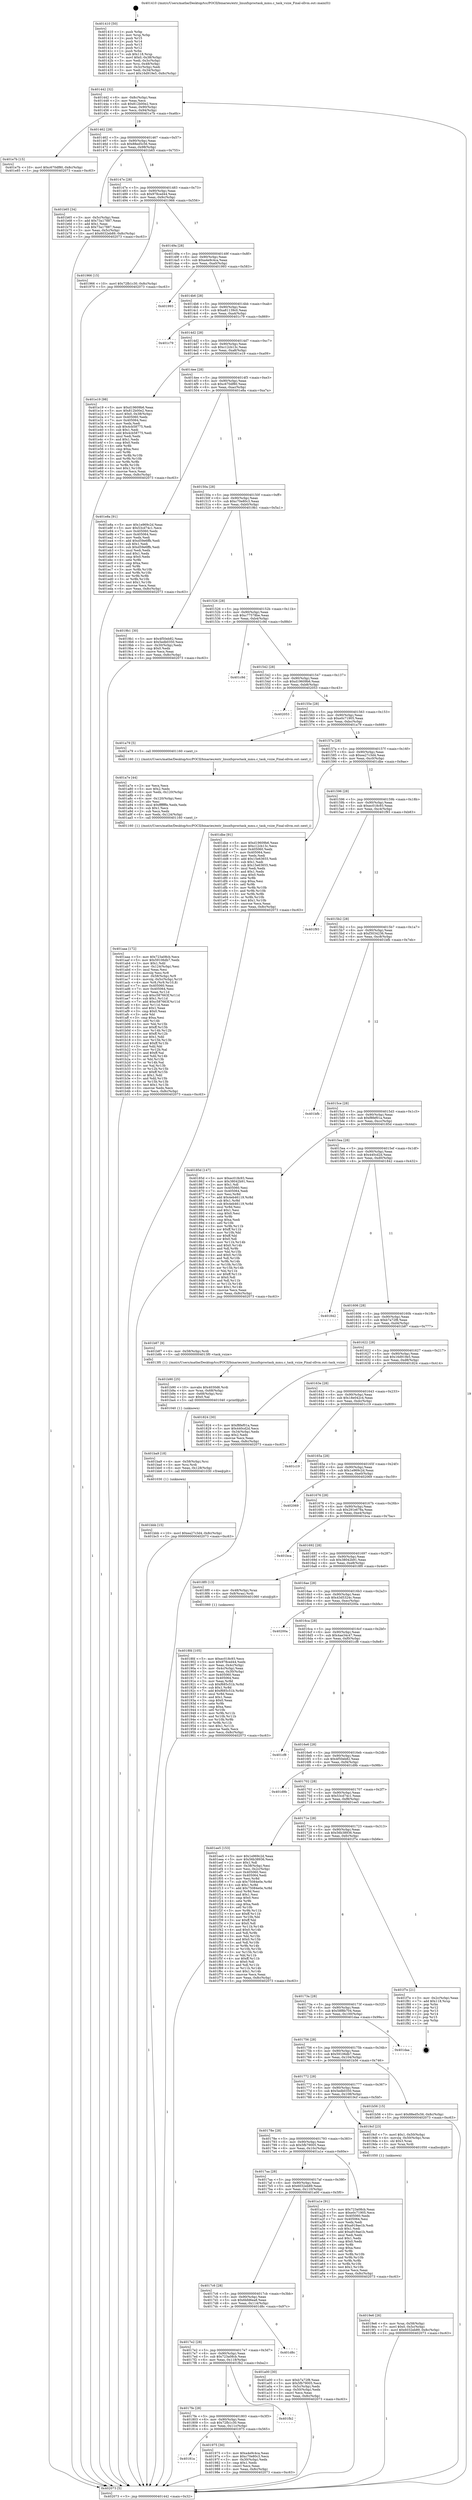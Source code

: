 digraph "0x401410" {
  label = "0x401410 (/mnt/c/Users/mathe/Desktop/tcc/POCII/binaries/extr_linuxfsproctask_mmu.c_task_vsize_Final-ollvm.out::main(0))"
  labelloc = "t"
  node[shape=record]

  Entry [label="",width=0.3,height=0.3,shape=circle,fillcolor=black,style=filled]
  "0x401442" [label="{
     0x401442 [32]\l
     | [instrs]\l
     &nbsp;&nbsp;0x401442 \<+6\>: mov -0x8c(%rbp),%eax\l
     &nbsp;&nbsp;0x401448 \<+2\>: mov %eax,%ecx\l
     &nbsp;&nbsp;0x40144a \<+6\>: sub $0x812b00e2,%ecx\l
     &nbsp;&nbsp;0x401450 \<+6\>: mov %eax,-0x90(%rbp)\l
     &nbsp;&nbsp;0x401456 \<+6\>: mov %ecx,-0x94(%rbp)\l
     &nbsp;&nbsp;0x40145c \<+6\>: je 0000000000401e7b \<main+0xa6b\>\l
  }"]
  "0x401e7b" [label="{
     0x401e7b [15]\l
     | [instrs]\l
     &nbsp;&nbsp;0x401e7b \<+10\>: movl $0xc670df80,-0x8c(%rbp)\l
     &nbsp;&nbsp;0x401e85 \<+5\>: jmp 0000000000402073 \<main+0xc63\>\l
  }"]
  "0x401462" [label="{
     0x401462 [28]\l
     | [instrs]\l
     &nbsp;&nbsp;0x401462 \<+5\>: jmp 0000000000401467 \<main+0x57\>\l
     &nbsp;&nbsp;0x401467 \<+6\>: mov -0x90(%rbp),%eax\l
     &nbsp;&nbsp;0x40146d \<+5\>: sub $0x88ed5c56,%eax\l
     &nbsp;&nbsp;0x401472 \<+6\>: mov %eax,-0x98(%rbp)\l
     &nbsp;&nbsp;0x401478 \<+6\>: je 0000000000401b65 \<main+0x755\>\l
  }"]
  Exit [label="",width=0.3,height=0.3,shape=circle,fillcolor=black,style=filled,peripheries=2]
  "0x401b65" [label="{
     0x401b65 [34]\l
     | [instrs]\l
     &nbsp;&nbsp;0x401b65 \<+3\>: mov -0x5c(%rbp),%eax\l
     &nbsp;&nbsp;0x401b68 \<+5\>: add $0x73a17887,%eax\l
     &nbsp;&nbsp;0x401b6d \<+3\>: add $0x1,%eax\l
     &nbsp;&nbsp;0x401b70 \<+5\>: sub $0x73a17887,%eax\l
     &nbsp;&nbsp;0x401b75 \<+3\>: mov %eax,-0x5c(%rbp)\l
     &nbsp;&nbsp;0x401b78 \<+10\>: movl $0x6032eb89,-0x8c(%rbp)\l
     &nbsp;&nbsp;0x401b82 \<+5\>: jmp 0000000000402073 \<main+0xc63\>\l
  }"]
  "0x40147e" [label="{
     0x40147e [28]\l
     | [instrs]\l
     &nbsp;&nbsp;0x40147e \<+5\>: jmp 0000000000401483 \<main+0x73\>\l
     &nbsp;&nbsp;0x401483 \<+6\>: mov -0x90(%rbp),%eax\l
     &nbsp;&nbsp;0x401489 \<+5\>: sub $0x978ced44,%eax\l
     &nbsp;&nbsp;0x40148e \<+6\>: mov %eax,-0x9c(%rbp)\l
     &nbsp;&nbsp;0x401494 \<+6\>: je 0000000000401966 \<main+0x556\>\l
  }"]
  "0x401bbb" [label="{
     0x401bbb [15]\l
     | [instrs]\l
     &nbsp;&nbsp;0x401bbb \<+10\>: movl $0xea27c3d4,-0x8c(%rbp)\l
     &nbsp;&nbsp;0x401bc5 \<+5\>: jmp 0000000000402073 \<main+0xc63\>\l
  }"]
  "0x401966" [label="{
     0x401966 [15]\l
     | [instrs]\l
     &nbsp;&nbsp;0x401966 \<+10\>: movl $0x72fb1c30,-0x8c(%rbp)\l
     &nbsp;&nbsp;0x401970 \<+5\>: jmp 0000000000402073 \<main+0xc63\>\l
  }"]
  "0x40149a" [label="{
     0x40149a [28]\l
     | [instrs]\l
     &nbsp;&nbsp;0x40149a \<+5\>: jmp 000000000040149f \<main+0x8f\>\l
     &nbsp;&nbsp;0x40149f \<+6\>: mov -0x90(%rbp),%eax\l
     &nbsp;&nbsp;0x4014a5 \<+5\>: sub $0xa4e9c4ca,%eax\l
     &nbsp;&nbsp;0x4014aa \<+6\>: mov %eax,-0xa0(%rbp)\l
     &nbsp;&nbsp;0x4014b0 \<+6\>: je 0000000000401993 \<main+0x583\>\l
  }"]
  "0x401ba9" [label="{
     0x401ba9 [18]\l
     | [instrs]\l
     &nbsp;&nbsp;0x401ba9 \<+4\>: mov -0x58(%rbp),%rsi\l
     &nbsp;&nbsp;0x401bad \<+3\>: mov %rsi,%rdi\l
     &nbsp;&nbsp;0x401bb0 \<+6\>: mov %eax,-0x128(%rbp)\l
     &nbsp;&nbsp;0x401bb6 \<+5\>: call 0000000000401030 \<free@plt\>\l
     | [calls]\l
     &nbsp;&nbsp;0x401030 \{1\} (unknown)\l
  }"]
  "0x401993" [label="{
     0x401993\l
  }", style=dashed]
  "0x4014b6" [label="{
     0x4014b6 [28]\l
     | [instrs]\l
     &nbsp;&nbsp;0x4014b6 \<+5\>: jmp 00000000004014bb \<main+0xab\>\l
     &nbsp;&nbsp;0x4014bb \<+6\>: mov -0x90(%rbp),%eax\l
     &nbsp;&nbsp;0x4014c1 \<+5\>: sub $0xa81139c0,%eax\l
     &nbsp;&nbsp;0x4014c6 \<+6\>: mov %eax,-0xa4(%rbp)\l
     &nbsp;&nbsp;0x4014cc \<+6\>: je 0000000000401c79 \<main+0x869\>\l
  }"]
  "0x401b90" [label="{
     0x401b90 [25]\l
     | [instrs]\l
     &nbsp;&nbsp;0x401b90 \<+10\>: movabs $0x4030d6,%rdi\l
     &nbsp;&nbsp;0x401b9a \<+4\>: mov %rax,-0x68(%rbp)\l
     &nbsp;&nbsp;0x401b9e \<+4\>: mov -0x68(%rbp),%rsi\l
     &nbsp;&nbsp;0x401ba2 \<+2\>: mov $0x0,%al\l
     &nbsp;&nbsp;0x401ba4 \<+5\>: call 0000000000401040 \<printf@plt\>\l
     | [calls]\l
     &nbsp;&nbsp;0x401040 \{1\} (unknown)\l
  }"]
  "0x401c79" [label="{
     0x401c79\l
  }", style=dashed]
  "0x4014d2" [label="{
     0x4014d2 [28]\l
     | [instrs]\l
     &nbsp;&nbsp;0x4014d2 \<+5\>: jmp 00000000004014d7 \<main+0xc7\>\l
     &nbsp;&nbsp;0x4014d7 \<+6\>: mov -0x90(%rbp),%eax\l
     &nbsp;&nbsp;0x4014dd \<+5\>: sub $0xc12cb13c,%eax\l
     &nbsp;&nbsp;0x4014e2 \<+6\>: mov %eax,-0xa8(%rbp)\l
     &nbsp;&nbsp;0x4014e8 \<+6\>: je 0000000000401e19 \<main+0xa09\>\l
  }"]
  "0x401aaa" [label="{
     0x401aaa [172]\l
     | [instrs]\l
     &nbsp;&nbsp;0x401aaa \<+5\>: mov $0x723a08cb,%ecx\l
     &nbsp;&nbsp;0x401aaf \<+5\>: mov $0x59106db7,%edx\l
     &nbsp;&nbsp;0x401ab4 \<+3\>: mov $0x1,%dil\l
     &nbsp;&nbsp;0x401ab7 \<+6\>: mov -0x124(%rbp),%esi\l
     &nbsp;&nbsp;0x401abd \<+3\>: imul %eax,%esi\l
     &nbsp;&nbsp;0x401ac0 \<+3\>: movslq %esi,%r8\l
     &nbsp;&nbsp;0x401ac3 \<+4\>: mov -0x58(%rbp),%r9\l
     &nbsp;&nbsp;0x401ac7 \<+4\>: movslq -0x5c(%rbp),%r10\l
     &nbsp;&nbsp;0x401acb \<+4\>: mov %r8,(%r9,%r10,8)\l
     &nbsp;&nbsp;0x401acf \<+7\>: mov 0x405060,%eax\l
     &nbsp;&nbsp;0x401ad6 \<+7\>: mov 0x405064,%esi\l
     &nbsp;&nbsp;0x401add \<+3\>: mov %eax,%r11d\l
     &nbsp;&nbsp;0x401ae0 \<+7\>: sub $0xc587663f,%r11d\l
     &nbsp;&nbsp;0x401ae7 \<+4\>: sub $0x1,%r11d\l
     &nbsp;&nbsp;0x401aeb \<+7\>: add $0xc587663f,%r11d\l
     &nbsp;&nbsp;0x401af2 \<+4\>: imul %r11d,%eax\l
     &nbsp;&nbsp;0x401af6 \<+3\>: and $0x1,%eax\l
     &nbsp;&nbsp;0x401af9 \<+3\>: cmp $0x0,%eax\l
     &nbsp;&nbsp;0x401afc \<+3\>: sete %bl\l
     &nbsp;&nbsp;0x401aff \<+3\>: cmp $0xa,%esi\l
     &nbsp;&nbsp;0x401b02 \<+4\>: setl %r14b\l
     &nbsp;&nbsp;0x401b06 \<+3\>: mov %bl,%r15b\l
     &nbsp;&nbsp;0x401b09 \<+4\>: xor $0xff,%r15b\l
     &nbsp;&nbsp;0x401b0d \<+3\>: mov %r14b,%r12b\l
     &nbsp;&nbsp;0x401b10 \<+4\>: xor $0xff,%r12b\l
     &nbsp;&nbsp;0x401b14 \<+4\>: xor $0x1,%dil\l
     &nbsp;&nbsp;0x401b18 \<+3\>: mov %r15b,%r13b\l
     &nbsp;&nbsp;0x401b1b \<+4\>: and $0xff,%r13b\l
     &nbsp;&nbsp;0x401b1f \<+3\>: and %dil,%bl\l
     &nbsp;&nbsp;0x401b22 \<+3\>: mov %r12b,%al\l
     &nbsp;&nbsp;0x401b25 \<+2\>: and $0xff,%al\l
     &nbsp;&nbsp;0x401b27 \<+3\>: and %dil,%r14b\l
     &nbsp;&nbsp;0x401b2a \<+3\>: or %bl,%r13b\l
     &nbsp;&nbsp;0x401b2d \<+3\>: or %r14b,%al\l
     &nbsp;&nbsp;0x401b30 \<+3\>: xor %al,%r13b\l
     &nbsp;&nbsp;0x401b33 \<+3\>: or %r12b,%r15b\l
     &nbsp;&nbsp;0x401b36 \<+4\>: xor $0xff,%r15b\l
     &nbsp;&nbsp;0x401b3a \<+4\>: or $0x1,%dil\l
     &nbsp;&nbsp;0x401b3e \<+3\>: and %dil,%r15b\l
     &nbsp;&nbsp;0x401b41 \<+3\>: or %r15b,%r13b\l
     &nbsp;&nbsp;0x401b44 \<+4\>: test $0x1,%r13b\l
     &nbsp;&nbsp;0x401b48 \<+3\>: cmovne %edx,%ecx\l
     &nbsp;&nbsp;0x401b4b \<+6\>: mov %ecx,-0x8c(%rbp)\l
     &nbsp;&nbsp;0x401b51 \<+5\>: jmp 0000000000402073 \<main+0xc63\>\l
  }"]
  "0x401e19" [label="{
     0x401e19 [98]\l
     | [instrs]\l
     &nbsp;&nbsp;0x401e19 \<+5\>: mov $0xd19609b6,%eax\l
     &nbsp;&nbsp;0x401e1e \<+5\>: mov $0x812b00e2,%ecx\l
     &nbsp;&nbsp;0x401e23 \<+7\>: movl $0x0,-0x38(%rbp)\l
     &nbsp;&nbsp;0x401e2a \<+7\>: mov 0x405060,%edx\l
     &nbsp;&nbsp;0x401e31 \<+7\>: mov 0x405064,%esi\l
     &nbsp;&nbsp;0x401e38 \<+2\>: mov %edx,%edi\l
     &nbsp;&nbsp;0x401e3a \<+6\>: sub $0x4cb58775,%edi\l
     &nbsp;&nbsp;0x401e40 \<+3\>: sub $0x1,%edi\l
     &nbsp;&nbsp;0x401e43 \<+6\>: add $0x4cb58775,%edi\l
     &nbsp;&nbsp;0x401e49 \<+3\>: imul %edi,%edx\l
     &nbsp;&nbsp;0x401e4c \<+3\>: and $0x1,%edx\l
     &nbsp;&nbsp;0x401e4f \<+3\>: cmp $0x0,%edx\l
     &nbsp;&nbsp;0x401e52 \<+4\>: sete %r8b\l
     &nbsp;&nbsp;0x401e56 \<+3\>: cmp $0xa,%esi\l
     &nbsp;&nbsp;0x401e59 \<+4\>: setl %r9b\l
     &nbsp;&nbsp;0x401e5d \<+3\>: mov %r8b,%r10b\l
     &nbsp;&nbsp;0x401e60 \<+3\>: and %r9b,%r10b\l
     &nbsp;&nbsp;0x401e63 \<+3\>: xor %r9b,%r8b\l
     &nbsp;&nbsp;0x401e66 \<+3\>: or %r8b,%r10b\l
     &nbsp;&nbsp;0x401e69 \<+4\>: test $0x1,%r10b\l
     &nbsp;&nbsp;0x401e6d \<+3\>: cmovne %ecx,%eax\l
     &nbsp;&nbsp;0x401e70 \<+6\>: mov %eax,-0x8c(%rbp)\l
     &nbsp;&nbsp;0x401e76 \<+5\>: jmp 0000000000402073 \<main+0xc63\>\l
  }"]
  "0x4014ee" [label="{
     0x4014ee [28]\l
     | [instrs]\l
     &nbsp;&nbsp;0x4014ee \<+5\>: jmp 00000000004014f3 \<main+0xe3\>\l
     &nbsp;&nbsp;0x4014f3 \<+6\>: mov -0x90(%rbp),%eax\l
     &nbsp;&nbsp;0x4014f9 \<+5\>: sub $0xc670df80,%eax\l
     &nbsp;&nbsp;0x4014fe \<+6\>: mov %eax,-0xac(%rbp)\l
     &nbsp;&nbsp;0x401504 \<+6\>: je 0000000000401e8a \<main+0xa7a\>\l
  }"]
  "0x401a7e" [label="{
     0x401a7e [44]\l
     | [instrs]\l
     &nbsp;&nbsp;0x401a7e \<+2\>: xor %ecx,%ecx\l
     &nbsp;&nbsp;0x401a80 \<+5\>: mov $0x2,%edx\l
     &nbsp;&nbsp;0x401a85 \<+6\>: mov %edx,-0x120(%rbp)\l
     &nbsp;&nbsp;0x401a8b \<+1\>: cltd\l
     &nbsp;&nbsp;0x401a8c \<+6\>: mov -0x120(%rbp),%esi\l
     &nbsp;&nbsp;0x401a92 \<+2\>: idiv %esi\l
     &nbsp;&nbsp;0x401a94 \<+6\>: imul $0xfffffffe,%edx,%edx\l
     &nbsp;&nbsp;0x401a9a \<+3\>: sub $0x1,%ecx\l
     &nbsp;&nbsp;0x401a9d \<+2\>: sub %ecx,%edx\l
     &nbsp;&nbsp;0x401a9f \<+6\>: mov %edx,-0x124(%rbp)\l
     &nbsp;&nbsp;0x401aa5 \<+5\>: call 0000000000401160 \<next_i\>\l
     | [calls]\l
     &nbsp;&nbsp;0x401160 \{1\} (/mnt/c/Users/mathe/Desktop/tcc/POCII/binaries/extr_linuxfsproctask_mmu.c_task_vsize_Final-ollvm.out::next_i)\l
  }"]
  "0x401e8a" [label="{
     0x401e8a [91]\l
     | [instrs]\l
     &nbsp;&nbsp;0x401e8a \<+5\>: mov $0x1e969c2d,%eax\l
     &nbsp;&nbsp;0x401e8f \<+5\>: mov $0x53cd74c1,%ecx\l
     &nbsp;&nbsp;0x401e94 \<+7\>: mov 0x405060,%edx\l
     &nbsp;&nbsp;0x401e9b \<+7\>: mov 0x405064,%esi\l
     &nbsp;&nbsp;0x401ea2 \<+2\>: mov %edx,%edi\l
     &nbsp;&nbsp;0x401ea4 \<+6\>: add $0xd59e6ffb,%edi\l
     &nbsp;&nbsp;0x401eaa \<+3\>: sub $0x1,%edi\l
     &nbsp;&nbsp;0x401ead \<+6\>: sub $0xd59e6ffb,%edi\l
     &nbsp;&nbsp;0x401eb3 \<+3\>: imul %edi,%edx\l
     &nbsp;&nbsp;0x401eb6 \<+3\>: and $0x1,%edx\l
     &nbsp;&nbsp;0x401eb9 \<+3\>: cmp $0x0,%edx\l
     &nbsp;&nbsp;0x401ebc \<+4\>: sete %r8b\l
     &nbsp;&nbsp;0x401ec0 \<+3\>: cmp $0xa,%esi\l
     &nbsp;&nbsp;0x401ec3 \<+4\>: setl %r9b\l
     &nbsp;&nbsp;0x401ec7 \<+3\>: mov %r8b,%r10b\l
     &nbsp;&nbsp;0x401eca \<+3\>: and %r9b,%r10b\l
     &nbsp;&nbsp;0x401ecd \<+3\>: xor %r9b,%r8b\l
     &nbsp;&nbsp;0x401ed0 \<+3\>: or %r8b,%r10b\l
     &nbsp;&nbsp;0x401ed3 \<+4\>: test $0x1,%r10b\l
     &nbsp;&nbsp;0x401ed7 \<+3\>: cmovne %ecx,%eax\l
     &nbsp;&nbsp;0x401eda \<+6\>: mov %eax,-0x8c(%rbp)\l
     &nbsp;&nbsp;0x401ee0 \<+5\>: jmp 0000000000402073 \<main+0xc63\>\l
  }"]
  "0x40150a" [label="{
     0x40150a [28]\l
     | [instrs]\l
     &nbsp;&nbsp;0x40150a \<+5\>: jmp 000000000040150f \<main+0xff\>\l
     &nbsp;&nbsp;0x40150f \<+6\>: mov -0x90(%rbp),%eax\l
     &nbsp;&nbsp;0x401515 \<+5\>: sub $0xc70e80c3,%eax\l
     &nbsp;&nbsp;0x40151a \<+6\>: mov %eax,-0xb0(%rbp)\l
     &nbsp;&nbsp;0x401520 \<+6\>: je 00000000004019b1 \<main+0x5a1\>\l
  }"]
  "0x4019e6" [label="{
     0x4019e6 [26]\l
     | [instrs]\l
     &nbsp;&nbsp;0x4019e6 \<+4\>: mov %rax,-0x58(%rbp)\l
     &nbsp;&nbsp;0x4019ea \<+7\>: movl $0x0,-0x5c(%rbp)\l
     &nbsp;&nbsp;0x4019f1 \<+10\>: movl $0x6032eb89,-0x8c(%rbp)\l
     &nbsp;&nbsp;0x4019fb \<+5\>: jmp 0000000000402073 \<main+0xc63\>\l
  }"]
  "0x4019b1" [label="{
     0x4019b1 [30]\l
     | [instrs]\l
     &nbsp;&nbsp;0x4019b1 \<+5\>: mov $0x4f50eb82,%eax\l
     &nbsp;&nbsp;0x4019b6 \<+5\>: mov $0x5edb0350,%ecx\l
     &nbsp;&nbsp;0x4019bb \<+3\>: mov -0x30(%rbp),%edx\l
     &nbsp;&nbsp;0x4019be \<+3\>: cmp $0x0,%edx\l
     &nbsp;&nbsp;0x4019c1 \<+3\>: cmove %ecx,%eax\l
     &nbsp;&nbsp;0x4019c4 \<+6\>: mov %eax,-0x8c(%rbp)\l
     &nbsp;&nbsp;0x4019ca \<+5\>: jmp 0000000000402073 \<main+0xc63\>\l
  }"]
  "0x401526" [label="{
     0x401526 [28]\l
     | [instrs]\l
     &nbsp;&nbsp;0x401526 \<+5\>: jmp 000000000040152b \<main+0x11b\>\l
     &nbsp;&nbsp;0x40152b \<+6\>: mov -0x90(%rbp),%eax\l
     &nbsp;&nbsp;0x401531 \<+5\>: sub $0xc77578be,%eax\l
     &nbsp;&nbsp;0x401536 \<+6\>: mov %eax,-0xb4(%rbp)\l
     &nbsp;&nbsp;0x40153c \<+6\>: je 0000000000401c9d \<main+0x88d\>\l
  }"]
  "0x40181a" [label="{
     0x40181a\l
  }", style=dashed]
  "0x401c9d" [label="{
     0x401c9d\l
  }", style=dashed]
  "0x401542" [label="{
     0x401542 [28]\l
     | [instrs]\l
     &nbsp;&nbsp;0x401542 \<+5\>: jmp 0000000000401547 \<main+0x137\>\l
     &nbsp;&nbsp;0x401547 \<+6\>: mov -0x90(%rbp),%eax\l
     &nbsp;&nbsp;0x40154d \<+5\>: sub $0xd19609b6,%eax\l
     &nbsp;&nbsp;0x401552 \<+6\>: mov %eax,-0xb8(%rbp)\l
     &nbsp;&nbsp;0x401558 \<+6\>: je 0000000000402053 \<main+0xc43\>\l
  }"]
  "0x401975" [label="{
     0x401975 [30]\l
     | [instrs]\l
     &nbsp;&nbsp;0x401975 \<+5\>: mov $0xa4e9c4ca,%eax\l
     &nbsp;&nbsp;0x40197a \<+5\>: mov $0xc70e80c3,%ecx\l
     &nbsp;&nbsp;0x40197f \<+3\>: mov -0x30(%rbp),%edx\l
     &nbsp;&nbsp;0x401982 \<+3\>: cmp $0x1,%edx\l
     &nbsp;&nbsp;0x401985 \<+3\>: cmovl %ecx,%eax\l
     &nbsp;&nbsp;0x401988 \<+6\>: mov %eax,-0x8c(%rbp)\l
     &nbsp;&nbsp;0x40198e \<+5\>: jmp 0000000000402073 \<main+0xc63\>\l
  }"]
  "0x402053" [label="{
     0x402053\l
  }", style=dashed]
  "0x40155e" [label="{
     0x40155e [28]\l
     | [instrs]\l
     &nbsp;&nbsp;0x40155e \<+5\>: jmp 0000000000401563 \<main+0x153\>\l
     &nbsp;&nbsp;0x401563 \<+6\>: mov -0x90(%rbp),%eax\l
     &nbsp;&nbsp;0x401569 \<+5\>: sub $0xe0c71905,%eax\l
     &nbsp;&nbsp;0x40156e \<+6\>: mov %eax,-0xbc(%rbp)\l
     &nbsp;&nbsp;0x401574 \<+6\>: je 0000000000401a79 \<main+0x669\>\l
  }"]
  "0x4017fe" [label="{
     0x4017fe [28]\l
     | [instrs]\l
     &nbsp;&nbsp;0x4017fe \<+5\>: jmp 0000000000401803 \<main+0x3f3\>\l
     &nbsp;&nbsp;0x401803 \<+6\>: mov -0x90(%rbp),%eax\l
     &nbsp;&nbsp;0x401809 \<+5\>: sub $0x72fb1c30,%eax\l
     &nbsp;&nbsp;0x40180e \<+6\>: mov %eax,-0x11c(%rbp)\l
     &nbsp;&nbsp;0x401814 \<+6\>: je 0000000000401975 \<main+0x565\>\l
  }"]
  "0x401a79" [label="{
     0x401a79 [5]\l
     | [instrs]\l
     &nbsp;&nbsp;0x401a79 \<+5\>: call 0000000000401160 \<next_i\>\l
     | [calls]\l
     &nbsp;&nbsp;0x401160 \{1\} (/mnt/c/Users/mathe/Desktop/tcc/POCII/binaries/extr_linuxfsproctask_mmu.c_task_vsize_Final-ollvm.out::next_i)\l
  }"]
  "0x40157a" [label="{
     0x40157a [28]\l
     | [instrs]\l
     &nbsp;&nbsp;0x40157a \<+5\>: jmp 000000000040157f \<main+0x16f\>\l
     &nbsp;&nbsp;0x40157f \<+6\>: mov -0x90(%rbp),%eax\l
     &nbsp;&nbsp;0x401585 \<+5\>: sub $0xea27c3d4,%eax\l
     &nbsp;&nbsp;0x40158a \<+6\>: mov %eax,-0xc0(%rbp)\l
     &nbsp;&nbsp;0x401590 \<+6\>: je 0000000000401dbe \<main+0x9ae\>\l
  }"]
  "0x401fb2" [label="{
     0x401fb2\l
  }", style=dashed]
  "0x401dbe" [label="{
     0x401dbe [91]\l
     | [instrs]\l
     &nbsp;&nbsp;0x401dbe \<+5\>: mov $0xd19609b6,%eax\l
     &nbsp;&nbsp;0x401dc3 \<+5\>: mov $0xc12cb13c,%ecx\l
     &nbsp;&nbsp;0x401dc8 \<+7\>: mov 0x405060,%edx\l
     &nbsp;&nbsp;0x401dcf \<+7\>: mov 0x405064,%esi\l
     &nbsp;&nbsp;0x401dd6 \<+2\>: mov %edx,%edi\l
     &nbsp;&nbsp;0x401dd8 \<+6\>: add $0x15e63655,%edi\l
     &nbsp;&nbsp;0x401dde \<+3\>: sub $0x1,%edi\l
     &nbsp;&nbsp;0x401de1 \<+6\>: sub $0x15e63655,%edi\l
     &nbsp;&nbsp;0x401de7 \<+3\>: imul %edi,%edx\l
     &nbsp;&nbsp;0x401dea \<+3\>: and $0x1,%edx\l
     &nbsp;&nbsp;0x401ded \<+3\>: cmp $0x0,%edx\l
     &nbsp;&nbsp;0x401df0 \<+4\>: sete %r8b\l
     &nbsp;&nbsp;0x401df4 \<+3\>: cmp $0xa,%esi\l
     &nbsp;&nbsp;0x401df7 \<+4\>: setl %r9b\l
     &nbsp;&nbsp;0x401dfb \<+3\>: mov %r8b,%r10b\l
     &nbsp;&nbsp;0x401dfe \<+3\>: and %r9b,%r10b\l
     &nbsp;&nbsp;0x401e01 \<+3\>: xor %r9b,%r8b\l
     &nbsp;&nbsp;0x401e04 \<+3\>: or %r8b,%r10b\l
     &nbsp;&nbsp;0x401e07 \<+4\>: test $0x1,%r10b\l
     &nbsp;&nbsp;0x401e0b \<+3\>: cmovne %ecx,%eax\l
     &nbsp;&nbsp;0x401e0e \<+6\>: mov %eax,-0x8c(%rbp)\l
     &nbsp;&nbsp;0x401e14 \<+5\>: jmp 0000000000402073 \<main+0xc63\>\l
  }"]
  "0x401596" [label="{
     0x401596 [28]\l
     | [instrs]\l
     &nbsp;&nbsp;0x401596 \<+5\>: jmp 000000000040159b \<main+0x18b\>\l
     &nbsp;&nbsp;0x40159b \<+6\>: mov -0x90(%rbp),%eax\l
     &nbsp;&nbsp;0x4015a1 \<+5\>: sub $0xec018c93,%eax\l
     &nbsp;&nbsp;0x4015a6 \<+6\>: mov %eax,-0xc4(%rbp)\l
     &nbsp;&nbsp;0x4015ac \<+6\>: je 0000000000401f93 \<main+0xb83\>\l
  }"]
  "0x4017e2" [label="{
     0x4017e2 [28]\l
     | [instrs]\l
     &nbsp;&nbsp;0x4017e2 \<+5\>: jmp 00000000004017e7 \<main+0x3d7\>\l
     &nbsp;&nbsp;0x4017e7 \<+6\>: mov -0x90(%rbp),%eax\l
     &nbsp;&nbsp;0x4017ed \<+5\>: sub $0x723a08cb,%eax\l
     &nbsp;&nbsp;0x4017f2 \<+6\>: mov %eax,-0x118(%rbp)\l
     &nbsp;&nbsp;0x4017f8 \<+6\>: je 0000000000401fb2 \<main+0xba2\>\l
  }"]
  "0x401f93" [label="{
     0x401f93\l
  }", style=dashed]
  "0x4015b2" [label="{
     0x4015b2 [28]\l
     | [instrs]\l
     &nbsp;&nbsp;0x4015b2 \<+5\>: jmp 00000000004015b7 \<main+0x1a7\>\l
     &nbsp;&nbsp;0x4015b7 \<+6\>: mov -0x90(%rbp),%eax\l
     &nbsp;&nbsp;0x4015bd \<+5\>: sub $0xf3034236,%eax\l
     &nbsp;&nbsp;0x4015c2 \<+6\>: mov %eax,-0xc8(%rbp)\l
     &nbsp;&nbsp;0x4015c8 \<+6\>: je 0000000000401bfb \<main+0x7eb\>\l
  }"]
  "0x401d8c" [label="{
     0x401d8c\l
  }", style=dashed]
  "0x401bfb" [label="{
     0x401bfb\l
  }", style=dashed]
  "0x4015ce" [label="{
     0x4015ce [28]\l
     | [instrs]\l
     &nbsp;&nbsp;0x4015ce \<+5\>: jmp 00000000004015d3 \<main+0x1c3\>\l
     &nbsp;&nbsp;0x4015d3 \<+6\>: mov -0x90(%rbp),%eax\l
     &nbsp;&nbsp;0x4015d9 \<+5\>: sub $0xf8fef01a,%eax\l
     &nbsp;&nbsp;0x4015de \<+6\>: mov %eax,-0xcc(%rbp)\l
     &nbsp;&nbsp;0x4015e4 \<+6\>: je 000000000040185d \<main+0x44d\>\l
  }"]
  "0x4017c6" [label="{
     0x4017c6 [28]\l
     | [instrs]\l
     &nbsp;&nbsp;0x4017c6 \<+5\>: jmp 00000000004017cb \<main+0x3bb\>\l
     &nbsp;&nbsp;0x4017cb \<+6\>: mov -0x90(%rbp),%eax\l
     &nbsp;&nbsp;0x4017d1 \<+5\>: sub $0x6bfd6ea8,%eax\l
     &nbsp;&nbsp;0x4017d6 \<+6\>: mov %eax,-0x114(%rbp)\l
     &nbsp;&nbsp;0x4017dc \<+6\>: je 0000000000401d8c \<main+0x97c\>\l
  }"]
  "0x40185d" [label="{
     0x40185d [147]\l
     | [instrs]\l
     &nbsp;&nbsp;0x40185d \<+5\>: mov $0xec018c93,%eax\l
     &nbsp;&nbsp;0x401862 \<+5\>: mov $0x38042b91,%ecx\l
     &nbsp;&nbsp;0x401867 \<+2\>: mov $0x1,%dl\l
     &nbsp;&nbsp;0x401869 \<+7\>: mov 0x405060,%esi\l
     &nbsp;&nbsp;0x401870 \<+7\>: mov 0x405064,%edi\l
     &nbsp;&nbsp;0x401877 \<+3\>: mov %esi,%r8d\l
     &nbsp;&nbsp;0x40187a \<+7\>: add $0x4eb46119,%r8d\l
     &nbsp;&nbsp;0x401881 \<+4\>: sub $0x1,%r8d\l
     &nbsp;&nbsp;0x401885 \<+7\>: sub $0x4eb46119,%r8d\l
     &nbsp;&nbsp;0x40188c \<+4\>: imul %r8d,%esi\l
     &nbsp;&nbsp;0x401890 \<+3\>: and $0x1,%esi\l
     &nbsp;&nbsp;0x401893 \<+3\>: cmp $0x0,%esi\l
     &nbsp;&nbsp;0x401896 \<+4\>: sete %r9b\l
     &nbsp;&nbsp;0x40189a \<+3\>: cmp $0xa,%edi\l
     &nbsp;&nbsp;0x40189d \<+4\>: setl %r10b\l
     &nbsp;&nbsp;0x4018a1 \<+3\>: mov %r9b,%r11b\l
     &nbsp;&nbsp;0x4018a4 \<+4\>: xor $0xff,%r11b\l
     &nbsp;&nbsp;0x4018a8 \<+3\>: mov %r10b,%bl\l
     &nbsp;&nbsp;0x4018ab \<+3\>: xor $0xff,%bl\l
     &nbsp;&nbsp;0x4018ae \<+3\>: xor $0x0,%dl\l
     &nbsp;&nbsp;0x4018b1 \<+3\>: mov %r11b,%r14b\l
     &nbsp;&nbsp;0x4018b4 \<+4\>: and $0x0,%r14b\l
     &nbsp;&nbsp;0x4018b8 \<+3\>: and %dl,%r9b\l
     &nbsp;&nbsp;0x4018bb \<+3\>: mov %bl,%r15b\l
     &nbsp;&nbsp;0x4018be \<+4\>: and $0x0,%r15b\l
     &nbsp;&nbsp;0x4018c2 \<+3\>: and %dl,%r10b\l
     &nbsp;&nbsp;0x4018c5 \<+3\>: or %r9b,%r14b\l
     &nbsp;&nbsp;0x4018c8 \<+3\>: or %r10b,%r15b\l
     &nbsp;&nbsp;0x4018cb \<+3\>: xor %r15b,%r14b\l
     &nbsp;&nbsp;0x4018ce \<+3\>: or %bl,%r11b\l
     &nbsp;&nbsp;0x4018d1 \<+4\>: xor $0xff,%r11b\l
     &nbsp;&nbsp;0x4018d5 \<+3\>: or $0x0,%dl\l
     &nbsp;&nbsp;0x4018d8 \<+3\>: and %dl,%r11b\l
     &nbsp;&nbsp;0x4018db \<+3\>: or %r11b,%r14b\l
     &nbsp;&nbsp;0x4018de \<+4\>: test $0x1,%r14b\l
     &nbsp;&nbsp;0x4018e2 \<+3\>: cmovne %ecx,%eax\l
     &nbsp;&nbsp;0x4018e5 \<+6\>: mov %eax,-0x8c(%rbp)\l
     &nbsp;&nbsp;0x4018eb \<+5\>: jmp 0000000000402073 \<main+0xc63\>\l
  }"]
  "0x4015ea" [label="{
     0x4015ea [28]\l
     | [instrs]\l
     &nbsp;&nbsp;0x4015ea \<+5\>: jmp 00000000004015ef \<main+0x1df\>\l
     &nbsp;&nbsp;0x4015ef \<+6\>: mov -0x90(%rbp),%eax\l
     &nbsp;&nbsp;0x4015f5 \<+5\>: sub $0x440cd2d,%eax\l
     &nbsp;&nbsp;0x4015fa \<+6\>: mov %eax,-0xd0(%rbp)\l
     &nbsp;&nbsp;0x401600 \<+6\>: je 0000000000401842 \<main+0x432\>\l
  }"]
  "0x401a00" [label="{
     0x401a00 [30]\l
     | [instrs]\l
     &nbsp;&nbsp;0x401a00 \<+5\>: mov $0xb7a72f8,%eax\l
     &nbsp;&nbsp;0x401a05 \<+5\>: mov $0x5fb79005,%ecx\l
     &nbsp;&nbsp;0x401a0a \<+3\>: mov -0x5c(%rbp),%edx\l
     &nbsp;&nbsp;0x401a0d \<+3\>: cmp -0x50(%rbp),%edx\l
     &nbsp;&nbsp;0x401a10 \<+3\>: cmovl %ecx,%eax\l
     &nbsp;&nbsp;0x401a13 \<+6\>: mov %eax,-0x8c(%rbp)\l
     &nbsp;&nbsp;0x401a19 \<+5\>: jmp 0000000000402073 \<main+0xc63\>\l
  }"]
  "0x401842" [label="{
     0x401842\l
  }", style=dashed]
  "0x401606" [label="{
     0x401606 [28]\l
     | [instrs]\l
     &nbsp;&nbsp;0x401606 \<+5\>: jmp 000000000040160b \<main+0x1fb\>\l
     &nbsp;&nbsp;0x40160b \<+6\>: mov -0x90(%rbp),%eax\l
     &nbsp;&nbsp;0x401611 \<+5\>: sub $0xb7a72f8,%eax\l
     &nbsp;&nbsp;0x401616 \<+6\>: mov %eax,-0xd4(%rbp)\l
     &nbsp;&nbsp;0x40161c \<+6\>: je 0000000000401b87 \<main+0x777\>\l
  }"]
  "0x4017aa" [label="{
     0x4017aa [28]\l
     | [instrs]\l
     &nbsp;&nbsp;0x4017aa \<+5\>: jmp 00000000004017af \<main+0x39f\>\l
     &nbsp;&nbsp;0x4017af \<+6\>: mov -0x90(%rbp),%eax\l
     &nbsp;&nbsp;0x4017b5 \<+5\>: sub $0x6032eb89,%eax\l
     &nbsp;&nbsp;0x4017ba \<+6\>: mov %eax,-0x110(%rbp)\l
     &nbsp;&nbsp;0x4017c0 \<+6\>: je 0000000000401a00 \<main+0x5f0\>\l
  }"]
  "0x401b87" [label="{
     0x401b87 [9]\l
     | [instrs]\l
     &nbsp;&nbsp;0x401b87 \<+4\>: mov -0x58(%rbp),%rdi\l
     &nbsp;&nbsp;0x401b8b \<+5\>: call 00000000004013f0 \<task_vsize\>\l
     | [calls]\l
     &nbsp;&nbsp;0x4013f0 \{1\} (/mnt/c/Users/mathe/Desktop/tcc/POCII/binaries/extr_linuxfsproctask_mmu.c_task_vsize_Final-ollvm.out::task_vsize)\l
  }"]
  "0x401622" [label="{
     0x401622 [28]\l
     | [instrs]\l
     &nbsp;&nbsp;0x401622 \<+5\>: jmp 0000000000401627 \<main+0x217\>\l
     &nbsp;&nbsp;0x401627 \<+6\>: mov -0x90(%rbp),%eax\l
     &nbsp;&nbsp;0x40162d \<+5\>: sub $0x16d919e5,%eax\l
     &nbsp;&nbsp;0x401632 \<+6\>: mov %eax,-0xd8(%rbp)\l
     &nbsp;&nbsp;0x401638 \<+6\>: je 0000000000401824 \<main+0x414\>\l
  }"]
  "0x401a1e" [label="{
     0x401a1e [91]\l
     | [instrs]\l
     &nbsp;&nbsp;0x401a1e \<+5\>: mov $0x723a08cb,%eax\l
     &nbsp;&nbsp;0x401a23 \<+5\>: mov $0xe0c71905,%ecx\l
     &nbsp;&nbsp;0x401a28 \<+7\>: mov 0x405060,%edx\l
     &nbsp;&nbsp;0x401a2f \<+7\>: mov 0x405064,%esi\l
     &nbsp;&nbsp;0x401a36 \<+2\>: mov %edx,%edi\l
     &nbsp;&nbsp;0x401a38 \<+6\>: sub $0xa919ae1b,%edi\l
     &nbsp;&nbsp;0x401a3e \<+3\>: sub $0x1,%edi\l
     &nbsp;&nbsp;0x401a41 \<+6\>: add $0xa919ae1b,%edi\l
     &nbsp;&nbsp;0x401a47 \<+3\>: imul %edi,%edx\l
     &nbsp;&nbsp;0x401a4a \<+3\>: and $0x1,%edx\l
     &nbsp;&nbsp;0x401a4d \<+3\>: cmp $0x0,%edx\l
     &nbsp;&nbsp;0x401a50 \<+4\>: sete %r8b\l
     &nbsp;&nbsp;0x401a54 \<+3\>: cmp $0xa,%esi\l
     &nbsp;&nbsp;0x401a57 \<+4\>: setl %r9b\l
     &nbsp;&nbsp;0x401a5b \<+3\>: mov %r8b,%r10b\l
     &nbsp;&nbsp;0x401a5e \<+3\>: and %r9b,%r10b\l
     &nbsp;&nbsp;0x401a61 \<+3\>: xor %r9b,%r8b\l
     &nbsp;&nbsp;0x401a64 \<+3\>: or %r8b,%r10b\l
     &nbsp;&nbsp;0x401a67 \<+4\>: test $0x1,%r10b\l
     &nbsp;&nbsp;0x401a6b \<+3\>: cmovne %ecx,%eax\l
     &nbsp;&nbsp;0x401a6e \<+6\>: mov %eax,-0x8c(%rbp)\l
     &nbsp;&nbsp;0x401a74 \<+5\>: jmp 0000000000402073 \<main+0xc63\>\l
  }"]
  "0x401824" [label="{
     0x401824 [30]\l
     | [instrs]\l
     &nbsp;&nbsp;0x401824 \<+5\>: mov $0xf8fef01a,%eax\l
     &nbsp;&nbsp;0x401829 \<+5\>: mov $0x440cd2d,%ecx\l
     &nbsp;&nbsp;0x40182e \<+3\>: mov -0x34(%rbp),%edx\l
     &nbsp;&nbsp;0x401831 \<+3\>: cmp $0x2,%edx\l
     &nbsp;&nbsp;0x401834 \<+3\>: cmovne %ecx,%eax\l
     &nbsp;&nbsp;0x401837 \<+6\>: mov %eax,-0x8c(%rbp)\l
     &nbsp;&nbsp;0x40183d \<+5\>: jmp 0000000000402073 \<main+0xc63\>\l
  }"]
  "0x40163e" [label="{
     0x40163e [28]\l
     | [instrs]\l
     &nbsp;&nbsp;0x40163e \<+5\>: jmp 0000000000401643 \<main+0x233\>\l
     &nbsp;&nbsp;0x401643 \<+6\>: mov -0x90(%rbp),%eax\l
     &nbsp;&nbsp;0x401649 \<+5\>: sub $0x18e042c4,%eax\l
     &nbsp;&nbsp;0x40164e \<+6\>: mov %eax,-0xdc(%rbp)\l
     &nbsp;&nbsp;0x401654 \<+6\>: je 0000000000401c19 \<main+0x809\>\l
  }"]
  "0x402073" [label="{
     0x402073 [5]\l
     | [instrs]\l
     &nbsp;&nbsp;0x402073 \<+5\>: jmp 0000000000401442 \<main+0x32\>\l
  }"]
  "0x401410" [label="{
     0x401410 [50]\l
     | [instrs]\l
     &nbsp;&nbsp;0x401410 \<+1\>: push %rbp\l
     &nbsp;&nbsp;0x401411 \<+3\>: mov %rsp,%rbp\l
     &nbsp;&nbsp;0x401414 \<+2\>: push %r15\l
     &nbsp;&nbsp;0x401416 \<+2\>: push %r14\l
     &nbsp;&nbsp;0x401418 \<+2\>: push %r13\l
     &nbsp;&nbsp;0x40141a \<+2\>: push %r12\l
     &nbsp;&nbsp;0x40141c \<+1\>: push %rbx\l
     &nbsp;&nbsp;0x40141d \<+7\>: sub $0x118,%rsp\l
     &nbsp;&nbsp;0x401424 \<+7\>: movl $0x0,-0x38(%rbp)\l
     &nbsp;&nbsp;0x40142b \<+3\>: mov %edi,-0x3c(%rbp)\l
     &nbsp;&nbsp;0x40142e \<+4\>: mov %rsi,-0x48(%rbp)\l
     &nbsp;&nbsp;0x401432 \<+3\>: mov -0x3c(%rbp),%edi\l
     &nbsp;&nbsp;0x401435 \<+3\>: mov %edi,-0x34(%rbp)\l
     &nbsp;&nbsp;0x401438 \<+10\>: movl $0x16d919e5,-0x8c(%rbp)\l
  }"]
  "0x40178e" [label="{
     0x40178e [28]\l
     | [instrs]\l
     &nbsp;&nbsp;0x40178e \<+5\>: jmp 0000000000401793 \<main+0x383\>\l
     &nbsp;&nbsp;0x401793 \<+6\>: mov -0x90(%rbp),%eax\l
     &nbsp;&nbsp;0x401799 \<+5\>: sub $0x5fb79005,%eax\l
     &nbsp;&nbsp;0x40179e \<+6\>: mov %eax,-0x10c(%rbp)\l
     &nbsp;&nbsp;0x4017a4 \<+6\>: je 0000000000401a1e \<main+0x60e\>\l
  }"]
  "0x401c19" [label="{
     0x401c19\l
  }", style=dashed]
  "0x40165a" [label="{
     0x40165a [28]\l
     | [instrs]\l
     &nbsp;&nbsp;0x40165a \<+5\>: jmp 000000000040165f \<main+0x24f\>\l
     &nbsp;&nbsp;0x40165f \<+6\>: mov -0x90(%rbp),%eax\l
     &nbsp;&nbsp;0x401665 \<+5\>: sub $0x1e969c2d,%eax\l
     &nbsp;&nbsp;0x40166a \<+6\>: mov %eax,-0xe0(%rbp)\l
     &nbsp;&nbsp;0x401670 \<+6\>: je 0000000000402069 \<main+0xc59\>\l
  }"]
  "0x4019cf" [label="{
     0x4019cf [23]\l
     | [instrs]\l
     &nbsp;&nbsp;0x4019cf \<+7\>: movl $0x1,-0x50(%rbp)\l
     &nbsp;&nbsp;0x4019d6 \<+4\>: movslq -0x50(%rbp),%rax\l
     &nbsp;&nbsp;0x4019da \<+4\>: shl $0x3,%rax\l
     &nbsp;&nbsp;0x4019de \<+3\>: mov %rax,%rdi\l
     &nbsp;&nbsp;0x4019e1 \<+5\>: call 0000000000401050 \<malloc@plt\>\l
     | [calls]\l
     &nbsp;&nbsp;0x401050 \{1\} (unknown)\l
  }"]
  "0x402069" [label="{
     0x402069\l
  }", style=dashed]
  "0x401676" [label="{
     0x401676 [28]\l
     | [instrs]\l
     &nbsp;&nbsp;0x401676 \<+5\>: jmp 000000000040167b \<main+0x26b\>\l
     &nbsp;&nbsp;0x40167b \<+6\>: mov -0x90(%rbp),%eax\l
     &nbsp;&nbsp;0x401681 \<+5\>: sub $0x291e678a,%eax\l
     &nbsp;&nbsp;0x401686 \<+6\>: mov %eax,-0xe4(%rbp)\l
     &nbsp;&nbsp;0x40168c \<+6\>: je 0000000000401bca \<main+0x7ba\>\l
  }"]
  "0x401772" [label="{
     0x401772 [28]\l
     | [instrs]\l
     &nbsp;&nbsp;0x401772 \<+5\>: jmp 0000000000401777 \<main+0x367\>\l
     &nbsp;&nbsp;0x401777 \<+6\>: mov -0x90(%rbp),%eax\l
     &nbsp;&nbsp;0x40177d \<+5\>: sub $0x5edb0350,%eax\l
     &nbsp;&nbsp;0x401782 \<+6\>: mov %eax,-0x108(%rbp)\l
     &nbsp;&nbsp;0x401788 \<+6\>: je 00000000004019cf \<main+0x5bf\>\l
  }"]
  "0x401bca" [label="{
     0x401bca\l
  }", style=dashed]
  "0x401692" [label="{
     0x401692 [28]\l
     | [instrs]\l
     &nbsp;&nbsp;0x401692 \<+5\>: jmp 0000000000401697 \<main+0x287\>\l
     &nbsp;&nbsp;0x401697 \<+6\>: mov -0x90(%rbp),%eax\l
     &nbsp;&nbsp;0x40169d \<+5\>: sub $0x38042b91,%eax\l
     &nbsp;&nbsp;0x4016a2 \<+6\>: mov %eax,-0xe8(%rbp)\l
     &nbsp;&nbsp;0x4016a8 \<+6\>: je 00000000004018f0 \<main+0x4e0\>\l
  }"]
  "0x401b56" [label="{
     0x401b56 [15]\l
     | [instrs]\l
     &nbsp;&nbsp;0x401b56 \<+10\>: movl $0x88ed5c56,-0x8c(%rbp)\l
     &nbsp;&nbsp;0x401b60 \<+5\>: jmp 0000000000402073 \<main+0xc63\>\l
  }"]
  "0x4018f0" [label="{
     0x4018f0 [13]\l
     | [instrs]\l
     &nbsp;&nbsp;0x4018f0 \<+4\>: mov -0x48(%rbp),%rax\l
     &nbsp;&nbsp;0x4018f4 \<+4\>: mov 0x8(%rax),%rdi\l
     &nbsp;&nbsp;0x4018f8 \<+5\>: call 0000000000401060 \<atoi@plt\>\l
     | [calls]\l
     &nbsp;&nbsp;0x401060 \{1\} (unknown)\l
  }"]
  "0x4016ae" [label="{
     0x4016ae [28]\l
     | [instrs]\l
     &nbsp;&nbsp;0x4016ae \<+5\>: jmp 00000000004016b3 \<main+0x2a3\>\l
     &nbsp;&nbsp;0x4016b3 \<+6\>: mov -0x90(%rbp),%eax\l
     &nbsp;&nbsp;0x4016b9 \<+5\>: sub $0x43d5324c,%eax\l
     &nbsp;&nbsp;0x4016be \<+6\>: mov %eax,-0xec(%rbp)\l
     &nbsp;&nbsp;0x4016c4 \<+6\>: je 000000000040200a \<main+0xbfa\>\l
  }"]
  "0x4018fd" [label="{
     0x4018fd [105]\l
     | [instrs]\l
     &nbsp;&nbsp;0x4018fd \<+5\>: mov $0xec018c93,%ecx\l
     &nbsp;&nbsp;0x401902 \<+5\>: mov $0x978ced44,%edx\l
     &nbsp;&nbsp;0x401907 \<+3\>: mov %eax,-0x4c(%rbp)\l
     &nbsp;&nbsp;0x40190a \<+3\>: mov -0x4c(%rbp),%eax\l
     &nbsp;&nbsp;0x40190d \<+3\>: mov %eax,-0x30(%rbp)\l
     &nbsp;&nbsp;0x401910 \<+7\>: mov 0x405060,%eax\l
     &nbsp;&nbsp;0x401917 \<+7\>: mov 0x405064,%esi\l
     &nbsp;&nbsp;0x40191e \<+3\>: mov %eax,%r8d\l
     &nbsp;&nbsp;0x401921 \<+7\>: sub $0xf685c51b,%r8d\l
     &nbsp;&nbsp;0x401928 \<+4\>: sub $0x1,%r8d\l
     &nbsp;&nbsp;0x40192c \<+7\>: add $0xf685c51b,%r8d\l
     &nbsp;&nbsp;0x401933 \<+4\>: imul %r8d,%eax\l
     &nbsp;&nbsp;0x401937 \<+3\>: and $0x1,%eax\l
     &nbsp;&nbsp;0x40193a \<+3\>: cmp $0x0,%eax\l
     &nbsp;&nbsp;0x40193d \<+4\>: sete %r9b\l
     &nbsp;&nbsp;0x401941 \<+3\>: cmp $0xa,%esi\l
     &nbsp;&nbsp;0x401944 \<+4\>: setl %r10b\l
     &nbsp;&nbsp;0x401948 \<+3\>: mov %r9b,%r11b\l
     &nbsp;&nbsp;0x40194b \<+3\>: and %r10b,%r11b\l
     &nbsp;&nbsp;0x40194e \<+3\>: xor %r10b,%r9b\l
     &nbsp;&nbsp;0x401951 \<+3\>: or %r9b,%r11b\l
     &nbsp;&nbsp;0x401954 \<+4\>: test $0x1,%r11b\l
     &nbsp;&nbsp;0x401958 \<+3\>: cmovne %edx,%ecx\l
     &nbsp;&nbsp;0x40195b \<+6\>: mov %ecx,-0x8c(%rbp)\l
     &nbsp;&nbsp;0x401961 \<+5\>: jmp 0000000000402073 \<main+0xc63\>\l
  }"]
  "0x401756" [label="{
     0x401756 [28]\l
     | [instrs]\l
     &nbsp;&nbsp;0x401756 \<+5\>: jmp 000000000040175b \<main+0x34b\>\l
     &nbsp;&nbsp;0x40175b \<+6\>: mov -0x90(%rbp),%eax\l
     &nbsp;&nbsp;0x401761 \<+5\>: sub $0x59106db7,%eax\l
     &nbsp;&nbsp;0x401766 \<+6\>: mov %eax,-0x104(%rbp)\l
     &nbsp;&nbsp;0x40176c \<+6\>: je 0000000000401b56 \<main+0x746\>\l
  }"]
  "0x40200a" [label="{
     0x40200a\l
  }", style=dashed]
  "0x4016ca" [label="{
     0x4016ca [28]\l
     | [instrs]\l
     &nbsp;&nbsp;0x4016ca \<+5\>: jmp 00000000004016cf \<main+0x2bf\>\l
     &nbsp;&nbsp;0x4016cf \<+6\>: mov -0x90(%rbp),%eax\l
     &nbsp;&nbsp;0x4016d5 \<+5\>: sub $0x4ae34c47,%eax\l
     &nbsp;&nbsp;0x4016da \<+6\>: mov %eax,-0xf0(%rbp)\l
     &nbsp;&nbsp;0x4016e0 \<+6\>: je 0000000000401cf8 \<main+0x8e8\>\l
  }"]
  "0x401daa" [label="{
     0x401daa\l
  }", style=dashed]
  "0x401cf8" [label="{
     0x401cf8\l
  }", style=dashed]
  "0x4016e6" [label="{
     0x4016e6 [28]\l
     | [instrs]\l
     &nbsp;&nbsp;0x4016e6 \<+5\>: jmp 00000000004016eb \<main+0x2db\>\l
     &nbsp;&nbsp;0x4016eb \<+6\>: mov -0x90(%rbp),%eax\l
     &nbsp;&nbsp;0x4016f1 \<+5\>: sub $0x4f50eb82,%eax\l
     &nbsp;&nbsp;0x4016f6 \<+6\>: mov %eax,-0xf4(%rbp)\l
     &nbsp;&nbsp;0x4016fc \<+6\>: je 0000000000401d9b \<main+0x98b\>\l
  }"]
  "0x40173a" [label="{
     0x40173a [28]\l
     | [instrs]\l
     &nbsp;&nbsp;0x40173a \<+5\>: jmp 000000000040173f \<main+0x32f\>\l
     &nbsp;&nbsp;0x40173f \<+6\>: mov -0x90(%rbp),%eax\l
     &nbsp;&nbsp;0x401745 \<+5\>: sub $0x58f8b704,%eax\l
     &nbsp;&nbsp;0x40174a \<+6\>: mov %eax,-0x100(%rbp)\l
     &nbsp;&nbsp;0x401750 \<+6\>: je 0000000000401daa \<main+0x99a\>\l
  }"]
  "0x401d9b" [label="{
     0x401d9b\l
  }", style=dashed]
  "0x401702" [label="{
     0x401702 [28]\l
     | [instrs]\l
     &nbsp;&nbsp;0x401702 \<+5\>: jmp 0000000000401707 \<main+0x2f7\>\l
     &nbsp;&nbsp;0x401707 \<+6\>: mov -0x90(%rbp),%eax\l
     &nbsp;&nbsp;0x40170d \<+5\>: sub $0x53cd74c1,%eax\l
     &nbsp;&nbsp;0x401712 \<+6\>: mov %eax,-0xf8(%rbp)\l
     &nbsp;&nbsp;0x401718 \<+6\>: je 0000000000401ee5 \<main+0xad5\>\l
  }"]
  "0x401f7e" [label="{
     0x401f7e [21]\l
     | [instrs]\l
     &nbsp;&nbsp;0x401f7e \<+3\>: mov -0x2c(%rbp),%eax\l
     &nbsp;&nbsp;0x401f81 \<+7\>: add $0x118,%rsp\l
     &nbsp;&nbsp;0x401f88 \<+1\>: pop %rbx\l
     &nbsp;&nbsp;0x401f89 \<+2\>: pop %r12\l
     &nbsp;&nbsp;0x401f8b \<+2\>: pop %r13\l
     &nbsp;&nbsp;0x401f8d \<+2\>: pop %r14\l
     &nbsp;&nbsp;0x401f8f \<+2\>: pop %r15\l
     &nbsp;&nbsp;0x401f91 \<+1\>: pop %rbp\l
     &nbsp;&nbsp;0x401f92 \<+1\>: ret\l
  }"]
  "0x401ee5" [label="{
     0x401ee5 [153]\l
     | [instrs]\l
     &nbsp;&nbsp;0x401ee5 \<+5\>: mov $0x1e969c2d,%eax\l
     &nbsp;&nbsp;0x401eea \<+5\>: mov $0x56b38936,%ecx\l
     &nbsp;&nbsp;0x401eef \<+2\>: mov $0x1,%dl\l
     &nbsp;&nbsp;0x401ef1 \<+3\>: mov -0x38(%rbp),%esi\l
     &nbsp;&nbsp;0x401ef4 \<+3\>: mov %esi,-0x2c(%rbp)\l
     &nbsp;&nbsp;0x401ef7 \<+7\>: mov 0x405060,%esi\l
     &nbsp;&nbsp;0x401efe \<+7\>: mov 0x405064,%edi\l
     &nbsp;&nbsp;0x401f05 \<+3\>: mov %esi,%r8d\l
     &nbsp;&nbsp;0x401f08 \<+7\>: sub $0x75084e0e,%r8d\l
     &nbsp;&nbsp;0x401f0f \<+4\>: sub $0x1,%r8d\l
     &nbsp;&nbsp;0x401f13 \<+7\>: add $0x75084e0e,%r8d\l
     &nbsp;&nbsp;0x401f1a \<+4\>: imul %r8d,%esi\l
     &nbsp;&nbsp;0x401f1e \<+3\>: and $0x1,%esi\l
     &nbsp;&nbsp;0x401f21 \<+3\>: cmp $0x0,%esi\l
     &nbsp;&nbsp;0x401f24 \<+4\>: sete %r9b\l
     &nbsp;&nbsp;0x401f28 \<+3\>: cmp $0xa,%edi\l
     &nbsp;&nbsp;0x401f2b \<+4\>: setl %r10b\l
     &nbsp;&nbsp;0x401f2f \<+3\>: mov %r9b,%r11b\l
     &nbsp;&nbsp;0x401f32 \<+4\>: xor $0xff,%r11b\l
     &nbsp;&nbsp;0x401f36 \<+3\>: mov %r10b,%bl\l
     &nbsp;&nbsp;0x401f39 \<+3\>: xor $0xff,%bl\l
     &nbsp;&nbsp;0x401f3c \<+3\>: xor $0x0,%dl\l
     &nbsp;&nbsp;0x401f3f \<+3\>: mov %r11b,%r14b\l
     &nbsp;&nbsp;0x401f42 \<+4\>: and $0x0,%r14b\l
     &nbsp;&nbsp;0x401f46 \<+3\>: and %dl,%r9b\l
     &nbsp;&nbsp;0x401f49 \<+3\>: mov %bl,%r15b\l
     &nbsp;&nbsp;0x401f4c \<+4\>: and $0x0,%r15b\l
     &nbsp;&nbsp;0x401f50 \<+3\>: and %dl,%r10b\l
     &nbsp;&nbsp;0x401f53 \<+3\>: or %r9b,%r14b\l
     &nbsp;&nbsp;0x401f56 \<+3\>: or %r10b,%r15b\l
     &nbsp;&nbsp;0x401f59 \<+3\>: xor %r15b,%r14b\l
     &nbsp;&nbsp;0x401f5c \<+3\>: or %bl,%r11b\l
     &nbsp;&nbsp;0x401f5f \<+4\>: xor $0xff,%r11b\l
     &nbsp;&nbsp;0x401f63 \<+3\>: or $0x0,%dl\l
     &nbsp;&nbsp;0x401f66 \<+3\>: and %dl,%r11b\l
     &nbsp;&nbsp;0x401f69 \<+3\>: or %r11b,%r14b\l
     &nbsp;&nbsp;0x401f6c \<+4\>: test $0x1,%r14b\l
     &nbsp;&nbsp;0x401f70 \<+3\>: cmovne %ecx,%eax\l
     &nbsp;&nbsp;0x401f73 \<+6\>: mov %eax,-0x8c(%rbp)\l
     &nbsp;&nbsp;0x401f79 \<+5\>: jmp 0000000000402073 \<main+0xc63\>\l
  }"]
  "0x40171e" [label="{
     0x40171e [28]\l
     | [instrs]\l
     &nbsp;&nbsp;0x40171e \<+5\>: jmp 0000000000401723 \<main+0x313\>\l
     &nbsp;&nbsp;0x401723 \<+6\>: mov -0x90(%rbp),%eax\l
     &nbsp;&nbsp;0x401729 \<+5\>: sub $0x56b38936,%eax\l
     &nbsp;&nbsp;0x40172e \<+6\>: mov %eax,-0xfc(%rbp)\l
     &nbsp;&nbsp;0x401734 \<+6\>: je 0000000000401f7e \<main+0xb6e\>\l
  }"]
  Entry -> "0x401410" [label=" 1"]
  "0x401442" -> "0x401e7b" [label=" 1"]
  "0x401442" -> "0x401462" [label=" 19"]
  "0x401f7e" -> Exit [label=" 1"]
  "0x401462" -> "0x401b65" [label=" 1"]
  "0x401462" -> "0x40147e" [label=" 18"]
  "0x401ee5" -> "0x402073" [label=" 1"]
  "0x40147e" -> "0x401966" [label=" 1"]
  "0x40147e" -> "0x40149a" [label=" 17"]
  "0x401e8a" -> "0x402073" [label=" 1"]
  "0x40149a" -> "0x401993" [label=" 0"]
  "0x40149a" -> "0x4014b6" [label=" 17"]
  "0x401e7b" -> "0x402073" [label=" 1"]
  "0x4014b6" -> "0x401c79" [label=" 0"]
  "0x4014b6" -> "0x4014d2" [label=" 17"]
  "0x401e19" -> "0x402073" [label=" 1"]
  "0x4014d2" -> "0x401e19" [label=" 1"]
  "0x4014d2" -> "0x4014ee" [label=" 16"]
  "0x401dbe" -> "0x402073" [label=" 1"]
  "0x4014ee" -> "0x401e8a" [label=" 1"]
  "0x4014ee" -> "0x40150a" [label=" 15"]
  "0x401bbb" -> "0x402073" [label=" 1"]
  "0x40150a" -> "0x4019b1" [label=" 1"]
  "0x40150a" -> "0x401526" [label=" 14"]
  "0x401ba9" -> "0x401bbb" [label=" 1"]
  "0x401526" -> "0x401c9d" [label=" 0"]
  "0x401526" -> "0x401542" [label=" 14"]
  "0x401b90" -> "0x401ba9" [label=" 1"]
  "0x401542" -> "0x402053" [label=" 0"]
  "0x401542" -> "0x40155e" [label=" 14"]
  "0x401b87" -> "0x401b90" [label=" 1"]
  "0x40155e" -> "0x401a79" [label=" 1"]
  "0x40155e" -> "0x40157a" [label=" 13"]
  "0x401b56" -> "0x402073" [label=" 1"]
  "0x40157a" -> "0x401dbe" [label=" 1"]
  "0x40157a" -> "0x401596" [label=" 12"]
  "0x401aaa" -> "0x402073" [label=" 1"]
  "0x401596" -> "0x401f93" [label=" 0"]
  "0x401596" -> "0x4015b2" [label=" 12"]
  "0x401a79" -> "0x401a7e" [label=" 1"]
  "0x4015b2" -> "0x401bfb" [label=" 0"]
  "0x4015b2" -> "0x4015ce" [label=" 12"]
  "0x401a1e" -> "0x402073" [label=" 1"]
  "0x4015ce" -> "0x40185d" [label=" 1"]
  "0x4015ce" -> "0x4015ea" [label=" 11"]
  "0x4019e6" -> "0x402073" [label=" 1"]
  "0x4015ea" -> "0x401842" [label=" 0"]
  "0x4015ea" -> "0x401606" [label=" 11"]
  "0x4019cf" -> "0x4019e6" [label=" 1"]
  "0x401606" -> "0x401b87" [label=" 1"]
  "0x401606" -> "0x401622" [label=" 10"]
  "0x401975" -> "0x402073" [label=" 1"]
  "0x401622" -> "0x401824" [label=" 1"]
  "0x401622" -> "0x40163e" [label=" 9"]
  "0x401824" -> "0x402073" [label=" 1"]
  "0x401410" -> "0x401442" [label=" 1"]
  "0x402073" -> "0x401442" [label=" 19"]
  "0x40185d" -> "0x402073" [label=" 1"]
  "0x4017fe" -> "0x40181a" [label=" 0"]
  "0x40163e" -> "0x401c19" [label=" 0"]
  "0x40163e" -> "0x40165a" [label=" 9"]
  "0x401b65" -> "0x402073" [label=" 1"]
  "0x40165a" -> "0x402069" [label=" 0"]
  "0x40165a" -> "0x401676" [label=" 9"]
  "0x4017e2" -> "0x4017fe" [label=" 1"]
  "0x401676" -> "0x401bca" [label=" 0"]
  "0x401676" -> "0x401692" [label=" 9"]
  "0x401a7e" -> "0x401aaa" [label=" 1"]
  "0x401692" -> "0x4018f0" [label=" 1"]
  "0x401692" -> "0x4016ae" [label=" 8"]
  "0x4018f0" -> "0x4018fd" [label=" 1"]
  "0x4018fd" -> "0x402073" [label=" 1"]
  "0x401966" -> "0x402073" [label=" 1"]
  "0x4017c6" -> "0x4017e2" [label=" 1"]
  "0x4016ae" -> "0x40200a" [label=" 0"]
  "0x4016ae" -> "0x4016ca" [label=" 8"]
  "0x401a00" -> "0x402073" [label=" 2"]
  "0x4016ca" -> "0x401cf8" [label=" 0"]
  "0x4016ca" -> "0x4016e6" [label=" 8"]
  "0x4017aa" -> "0x4017c6" [label=" 1"]
  "0x4016e6" -> "0x401d9b" [label=" 0"]
  "0x4016e6" -> "0x401702" [label=" 8"]
  "0x4019b1" -> "0x402073" [label=" 1"]
  "0x401702" -> "0x401ee5" [label=" 1"]
  "0x401702" -> "0x40171e" [label=" 7"]
  "0x40178e" -> "0x4017aa" [label=" 3"]
  "0x40171e" -> "0x401f7e" [label=" 1"]
  "0x40171e" -> "0x40173a" [label=" 6"]
  "0x4017aa" -> "0x401a00" [label=" 2"]
  "0x40173a" -> "0x401daa" [label=" 0"]
  "0x40173a" -> "0x401756" [label=" 6"]
  "0x4017c6" -> "0x401d8c" [label=" 0"]
  "0x401756" -> "0x401b56" [label=" 1"]
  "0x401756" -> "0x401772" [label=" 5"]
  "0x4017e2" -> "0x401fb2" [label=" 0"]
  "0x401772" -> "0x4019cf" [label=" 1"]
  "0x401772" -> "0x40178e" [label=" 4"]
  "0x4017fe" -> "0x401975" [label=" 1"]
  "0x40178e" -> "0x401a1e" [label=" 1"]
}
